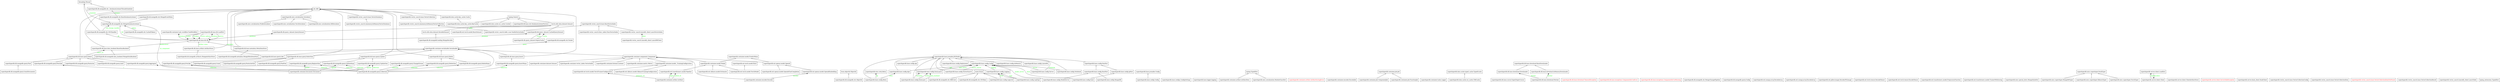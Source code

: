 digraph "classes" {
rankdir=BT
charset="utf-8"
"abc.ABC" [color="black", fontcolor="black", label=<abc.ABC>, shape="record", style="solid"];
"bson.objectid.ObjectId" [color="black", fontcolor="black", label=<bson.objectid.ObjectId>, shape="record", style="solid"];
"enum.Enum" [color="black", fontcolor="black", label=<enum.Enum>, shape="record", style="solid"];
"superduperdb.base.config.Api" [color="black", fontcolor="black", label=<superduperdb.base.config.Api>, shape="record", style="solid"];
"superduperdb.base.config.Apis" [color="black", fontcolor="black", label=<superduperdb.base.config.Apis>, shape="record", style="solid"];
"superduperdb.base.config.Config" [color="black", fontcolor="black", label=<superduperdb.base.config.Config>, shape="record", style="solid"];
"superduperdb.base.config.Config.Config" [color="black", fontcolor="black", label=<superduperdb.base.config.Config>, shape="record", style="solid"];
"superduperdb.base.config.Dask" [color="black", fontcolor="black", label=<superduperdb.base.config.Dask>, shape="record", style="solid"];
"superduperdb.base.config.DataLayer" [color="black", fontcolor="black", label=<superduperdb.base.config.DataLayer>, shape="record", style="solid"];
"superduperdb.base.config.DataLayers" [color="black", fontcolor="black", label=<superduperdb.base.config.DataLayers>, shape="record", style="solid"];
"superduperdb.base.config.Deployment" [color="black", fontcolor="black", label=<superduperdb.base.config.Deployment>, shape="record", style="solid"];
"superduperdb.base.config.HasPort" [color="black", fontcolor="black", label=<superduperdb.base.config.HasPort>, shape="record", style="solid"];
"superduperdb.base.config.HostPort" [color="black", fontcolor="black", label=<superduperdb.base.config.HostPort>, shape="record", style="solid"];
"superduperdb.base.config.InMemory" [color="black", fontcolor="black", label=<superduperdb.base.config.InMemory>, shape="record", style="solid"];
"superduperdb.base.config.IpPort" [color="black", fontcolor="black", label=<superduperdb.base.config.IpPort>, shape="record", style="solid"];
"superduperdb.base.config.LanceDB" [color="black", fontcolor="black", label=<superduperdb.base.config.LanceDB>, shape="record", style="solid"];
"superduperdb.base.config.LogLevel" [color="black", fontcolor="black", label=<superduperdb.base.config.LogLevel>, shape="record", style="solid"];
"superduperdb.base.config.LogType" [color="black", fontcolor="black", label=<superduperdb.base.config.LogType>, shape="record", style="solid"];
"superduperdb.base.config.Logging" [color="black", fontcolor="black", label=<superduperdb.base.config.Logging>, shape="record", style="solid"];
"superduperdb.base.config.ModelServer" [color="black", fontcolor="black", label=<superduperdb.base.config.ModelServer>, shape="record", style="solid"];
"superduperdb.base.config.MongoDB" [color="black", fontcolor="black", label=<superduperdb.base.config.MongoDB>, shape="record", style="solid"];
"superduperdb.base.config.Notebook" [color="black", fontcolor="black", label=<superduperdb.base.config.Notebook>, shape="record", style="solid"];
"superduperdb.base.config.Retry" [color="black", fontcolor="black", label=<superduperdb.base.config.Retry>, shape="record", style="solid"];
"superduperdb.base.config.Server" [color="black", fontcolor="black", label=<superduperdb.base.config.Server>, shape="record", style="solid"];
"superduperdb.base.config.VectorSearch" [color="black", fontcolor="black", label=<superduperdb.base.config.VectorSearch>, shape="record", style="solid"];
"superduperdb.base.configs.ConfigSettings" [color="black", fontcolor="black", label=<superduperdb.base.configs.ConfigSettings>, shape="record", style="solid"];
"superduperdb.base.jsonable.JSONable.Config" [color="black", fontcolor="black", label=<superduperdb.base.jsonable.Config>, shape="record", style="solid"];
"superduperdb.base.jsonable.JSONable" [color="black", fontcolor="black", label=<superduperdb.base.jsonable.JSONable>, shape="record", style="solid"];
"superduperdb.base.logger.logging" [color="black", fontcolor="black", label=<superduperdb.base.logger.logging>, shape="record", style="solid"];
"superduperdb.container.artifact.Artifact" [color="black", fontcolor="black", label=<superduperdb.container.artifact.Artifact>, shape="record", style="solid"];
"superduperdb.container.artifact.ArtifactDesc" [color="black", fontcolor="black", label=<superduperdb.container.artifact.ArtifactDesc>, shape="record", style="solid"];
"superduperdb.container.artifact.ArtifactSavingError" [color="black", fontcolor="red", label=<superduperdb.container.artifact.ArtifactSavingError>, shape="record", style="solid"];
"superduperdb.container.component.Component" [color="black", fontcolor="black", label=<superduperdb.container.component.Component>, shape="record", style="solid"];
"superduperdb.container.dataset.Dataset" [color="black", fontcolor="black", label=<superduperdb.container.dataset.Dataset>, shape="record", style="solid"];
"superduperdb.container.document.Document" [color="black", fontcolor="black", label=<superduperdb.container.document.Document>, shape="record", style="solid"];
"superduperdb.container.encoder.Encodable" [color="black", fontcolor="black", label=<superduperdb.container.encoder.Encodable>, shape="record", style="solid"];
"superduperdb.container.encoder.Encoder" [color="black", fontcolor="black", label=<superduperdb.container.encoder.Encoder>, shape="record", style="solid"];
"superduperdb.container.job.ComponentJob" [color="black", fontcolor="black", label=<superduperdb.container.job.ComponentJob>, shape="record", style="solid"];
"superduperdb.container.job.FunctionJob" [color="black", fontcolor="black", label=<superduperdb.container.job.FunctionJob>, shape="record", style="solid"];
"superduperdb.container.job.Job" [color="black", fontcolor="black", label=<superduperdb.container.job.Job>, shape="record", style="solid"];
"superduperdb.container.listener.Listener" [color="black", fontcolor="black", label=<superduperdb.container.listener.Listener>, shape="record", style="solid"];
"superduperdb.container.metric.Metric" [color="black", fontcolor="black", label=<superduperdb.container.metric.Metric>, shape="record", style="solid"];
"superduperdb.container.model.Model" [color="black", fontcolor="black", label=<superduperdb.container.model.Model>, shape="record", style="solid"];
"superduperdb.container.model.PredictMixin" [color="black", fontcolor="black", label=<superduperdb.container.model.PredictMixin>, shape="record", style="solid"];
"superduperdb.container.model._TrainingConfiguration" [color="black", fontcolor="black", label=<superduperdb.container.model._TrainingConfiguration>, shape="record", style="solid"];
"superduperdb.container.serializable.Serializable" [color="black", fontcolor="black", label=<superduperdb.container.serializable.Serializable>, shape="record", style="solid"];
"superduperdb.container.task_workflow.TaskWorkflow" [color="black", fontcolor="black", label=<superduperdb.container.task_workflow.TaskWorkflow>, shape="record", style="solid"];
"superduperdb.container.tasks.Logger" [color="black", fontcolor="black", label=<superduperdb.container.tasks.Logger>, shape="record", style="solid"];
"superduperdb.container.vector_index.VectorIndex" [color="black", fontcolor="black", label=<superduperdb.container.vector_index.VectorIndex>, shape="record", style="solid"];
"superduperdb.data.cache.key_cache.Cache" [color="black", fontcolor="black", label=<superduperdb.data.cache.key_cache.Cache>, shape="record", style="solid"];
"superduperdb.data.cache.key_cache.KeyCache" [color="black", fontcolor="black", label=<superduperdb.data.cache.key_cache.KeyCache>, shape="record", style="solid"];
"superduperdb.data.cache.typed_cache.TypedCache" [color="black", fontcolor="black", label=<superduperdb.data.cache.typed_cache.TypedCache>, shape="record", style="solid"];
"superduperdb.data.cache.uri_cache.Cached" [color="black", fontcolor="black", label=<superduperdb.data.cache.uri_cache.Cached>, shape="record", style="solid"];
"superduperdb.data.cache.uri_cache.URICache" [color="black", fontcolor="black", label=<superduperdb.data.cache.uri_cache.URICache>, shape="record", style="solid"];
"superduperdb.db.base.artifact.ArtifactStore" [color="black", fontcolor="black", label=<superduperdb.db.base.artifact.ArtifactStore>, shape="record", style="solid"];
"superduperdb.db.base.cdc.DatabaseListenerFactory" [color="black", fontcolor="black", label=<superduperdb.db.base.cdc.DatabaseListenerFactory>, shape="record", style="solid"];
"superduperdb.db.base.cursor.SuperDuperCursor" [color="black", fontcolor="black", label=<superduperdb.db.base.cursor.SuperDuperCursor>, shape="record", style="solid"];
"superduperdb.db.base.data_backend.BaseDataBackend" [color="black", fontcolor="black", label=<superduperdb.db.base.data_backend.BaseDataBackend>, shape="record", style="solid"];
"superduperdb.db.base.db.DB" [color="black", fontcolor="black", label=<superduperdb.db.base.db.DB>, shape="record", style="solid"];
"superduperdb.db.base.db.LoadDict" [color="black", fontcolor="black", label=<superduperdb.db.base.db.LoadDict>, shape="record", style="solid"];
"superduperdb.db.base.download.BaseDownloader" [color="black", fontcolor="black", label=<superduperdb.db.base.download.BaseDownloader>, shape="record", style="solid"];
"superduperdb.db.base.download.Downloader" [color="black", fontcolor="black", label=<superduperdb.db.base.download.Downloader>, shape="record", style="solid"];
"superduperdb.db.base.download.Fetcher" [color="black", fontcolor="black", label=<superduperdb.db.base.download.Fetcher>, shape="record", style="solid"];
"superduperdb.db.base.download.InMemoryDownloader" [color="black", fontcolor="black", label=<superduperdb.db.base.download.InMemoryDownloader>, shape="record", style="solid"];
"superduperdb.db.base.download.TimeoutException" [color="black", fontcolor="red", label=<superduperdb.db.base.download.TimeoutException>, shape="record", style="solid"];
"superduperdb.db.base.exceptions.ComponentInUseError" [color="black", fontcolor="red", label=<superduperdb.db.base.exceptions.ComponentInUseError>, shape="record", style="solid"];
"superduperdb.db.base.exceptions.ComponentInUseWarning" [color="black", fontcolor="red", label=<superduperdb.db.base.exceptions.ComponentInUseWarning>, shape="record", style="solid"];
"superduperdb.db.base.metadata.MetaDataStore" [color="black", fontcolor="black", label=<superduperdb.db.base.metadata.MetaDataStore>, shape="record", style="solid"];
"superduperdb.db.base.query.Delete" [color="black", fontcolor="black", label=<superduperdb.db.base.query.Delete>, shape="record", style="solid"];
"superduperdb.db.base.query.Insert" [color="black", fontcolor="black", label=<superduperdb.db.base.query.Insert>, shape="record", style="solid"];
"superduperdb.db.base.query.Like" [color="black", fontcolor="black", label=<superduperdb.db.base.query.Like>, shape="record", style="solid"];
"superduperdb.db.base.query.Select" [color="black", fontcolor="black", label=<superduperdb.db.base.query.Select>, shape="record", style="solid"];
"superduperdb.db.base.query.SelectOne" [color="black", fontcolor="black", label=<superduperdb.db.base.query.SelectOne>, shape="record", style="solid"];
"superduperdb.db.base.query.Update" [color="black", fontcolor="black", label=<superduperdb.db.base.query.Update>, shape="record", style="solid"];
"superduperdb.db.mongodb.artifacts.MongoArtifactStore" [color="black", fontcolor="black", label=<superduperdb.db.mongodb.artifacts.MongoArtifactStore>, shape="record", style="solid"];
"superduperdb.db.mongodb.cdc.BaseDatabaseListener" [color="black", fontcolor="black", label=<superduperdb.db.mongodb.cdc.BaseDatabaseListener>, shape="record", style="solid"];
"superduperdb.db.mongodb.cdc.CDCHandler" [color="black", fontcolor="black", label=<superduperdb.db.mongodb.cdc.CDCHandler>, shape="record", style="solid"];
"superduperdb.db.mongodb.cdc.CDCKeys" [color="black", fontcolor="black", label=<superduperdb.db.mongodb.cdc.CDCKeys>, shape="record", style="solid"];
"superduperdb.db.mongodb.cdc.CachedTokens" [color="black", fontcolor="black", label=<superduperdb.db.mongodb.cdc.CachedTokens>, shape="record", style="solid"];
"superduperdb.db.mongodb.cdc.DBEvent" [color="black", fontcolor="black", label=<superduperdb.db.mongodb.cdc.DBEvent>, shape="record", style="solid"];
"superduperdb.db.mongodb.cdc.MongoChangePipeline" [color="black", fontcolor="black", label=<superduperdb.db.mongodb.cdc.MongoChangePipeline>, shape="record", style="solid"];
"superduperdb.db.mongodb.cdc.MongoDatabaseListener" [color="black", fontcolor="black", label=<superduperdb.db.mongodb.cdc.MongoDatabaseListener>, shape="record", style="solid"];
"superduperdb.db.mongodb.cdc.MongoEventMixin" [color="black", fontcolor="black", label=<superduperdb.db.mongodb.cdc.MongoEventMixin>, shape="record", style="solid"];
"superduperdb.db.mongodb.cdc.ObjectId" [color="black", fontcolor="black", label=<superduperdb.db.mongodb.cdc.ObjectId>, shape="record", style="solid"];
"superduperdb.db.mongodb.cdc.Packet" [color="black", fontcolor="black", label=<superduperdb.db.mongodb.cdc.Packet>, shape="record", style="solid"];
"superduperdb.db.mongodb.cdc._DatabaseListenerThreadScheduler" [color="black", fontcolor="black", label=<superduperdb.db.mongodb.cdc._DatabaseListenerThreadScheduler>, shape="record", style="solid"];
"superduperdb.db.mongodb.data_backend.MongoDataBackend" [color="black", fontcolor="black", label=<superduperdb.db.mongodb.data_backend.MongoDataBackend>, shape="record", style="solid"];
"superduperdb.db.mongodb.loading.MongoIterable" [color="black", fontcolor="black", label=<superduperdb.db.mongodb.loading.MongoIterable>, shape="record", style="solid"];
"superduperdb.db.mongodb.metadata.MongoMetaDataStore" [color="black", fontcolor="black", label=<superduperdb.db.mongodb.metadata.MongoMetaDataStore>, shape="record", style="solid"];
"superduperdb.db.mongodb.query.Aggregate" [color="black", fontcolor="black", label=<superduperdb.db.mongodb.query.Aggregate>, shape="record", style="solid"];
"superduperdb.db.mongodb.query.ChangeStream" [color="black", fontcolor="black", label=<superduperdb.db.mongodb.query.ChangeStream>, shape="record", style="solid"];
"superduperdb.db.mongodb.query.Collection" [color="black", fontcolor="black", label=<superduperdb.db.mongodb.query.Collection>, shape="record", style="solid"];
"superduperdb.db.mongodb.query.PostLike.Config" [color="black", fontcolor="black", label=<superduperdb.db.mongodb.query.Config>, shape="record", style="solid"];
"superduperdb.db.mongodb.query.Count" [color="black", fontcolor="black", label=<superduperdb.db.mongodb.query.Count>, shape="record", style="solid"];
"superduperdb.db.mongodb.query.CountDocuments" [color="black", fontcolor="black", label=<superduperdb.db.mongodb.query.CountDocuments>, shape="record", style="solid"];
"superduperdb.db.mongodb.query.DeleteMany" [color="black", fontcolor="black", label=<superduperdb.db.mongodb.query.DeleteMany>, shape="record", style="solid"];
"superduperdb.db.mongodb.query.DeleteOne" [color="black", fontcolor="black", label=<superduperdb.db.mongodb.query.DeleteOne>, shape="record", style="solid"];
"superduperdb.db.mongodb.query.Featurize" [color="black", fontcolor="black", label=<superduperdb.db.mongodb.query.Featurize>, shape="record", style="solid"];
"superduperdb.db.mongodb.query.FeaturizeOne" [color="black", fontcolor="black", label=<superduperdb.db.mongodb.query.FeaturizeOne>, shape="record", style="solid"];
"superduperdb.db.mongodb.query.Find" [color="black", fontcolor="black", label=<superduperdb.db.mongodb.query.Find>, shape="record", style="solid"];
"superduperdb.db.mongodb.query.FindOne" [color="black", fontcolor="black", label=<superduperdb.db.mongodb.query.FindOne>, shape="record", style="solid"];
"superduperdb.db.mongodb.query.InsertMany" [color="black", fontcolor="black", label=<superduperdb.db.mongodb.query.InsertMany>, shape="record", style="solid"];
"superduperdb.db.mongodb.query.Limit" [color="black", fontcolor="black", label=<superduperdb.db.mongodb.query.Limit>, shape="record", style="solid"];
"superduperdb.db.mongodb.query.PostLike" [color="black", fontcolor="black", label=<superduperdb.db.mongodb.query.PostLike>, shape="record", style="solid"];
"superduperdb.db.mongodb.query.PreLike" [color="black", fontcolor="black", label=<superduperdb.db.mongodb.query.PreLike>, shape="record", style="solid"];
"superduperdb.db.mongodb.query.ReplaceOne" [color="black", fontcolor="black", label=<superduperdb.db.mongodb.query.ReplaceOne>, shape="record", style="solid"];
"superduperdb.db.mongodb.query.UpdateMany" [color="black", fontcolor="black", label=<superduperdb.db.mongodb.query.UpdateMany>, shape="record", style="solid"];
"superduperdb.db.mongodb.query.UpdateOne" [color="black", fontcolor="black", label=<superduperdb.db.mongodb.query.UpdateOne>, shape="record", style="solid"];
"superduperdb.db.query_dataset.CachedQueryDataset" [color="black", fontcolor="black", label=<superduperdb.db.query_dataset.CachedQueryDataset>, shape="record", style="solid"];
"superduperdb.db.query_dataset.ExpiryCache" [color="black", fontcolor="black", label=<superduperdb.db.query_dataset.ExpiryCache>, shape="record", style="solid"];
"superduperdb.db.query_dataset.QueryDataset" [color="black", fontcolor="black", label=<superduperdb.db.query_dataset.QueryDataset>, shape="record", style="solid"];
"superduperdb.ext.numpy.array.DecodeArray" [color="black", fontcolor="black", label=<superduperdb.ext.numpy.array.DecodeArray>, shape="record", style="solid"];
"superduperdb.ext.numpy.array.EncodeArray" [color="black", fontcolor="black", label=<superduperdb.ext.numpy.array.EncodeArray>, shape="record", style="solid"];
"superduperdb.ext.openai.model.OpenAI" [color="black", fontcolor="black", label=<superduperdb.ext.openai.model.OpenAI>, shape="record", style="solid"];
"superduperdb.ext.openai.model.OpenAIChatCompletion" [color="black", fontcolor="black", label=<superduperdb.ext.openai.model.OpenAIChatCompletion>, shape="record", style="solid"];
"superduperdb.ext.openai.model.OpenAIEmbedding" [color="black", fontcolor="black", label=<superduperdb.ext.openai.model.OpenAIEmbedding>, shape="record", style="solid"];
"superduperdb.ext.pillow.image.DecoderPILImage" [color="black", fontcolor="black", label=<superduperdb.ext.pillow.image.DecoderPILImage>, shape="record", style="solid"];
"superduperdb.ext.sklearn.model.Estimator" [color="black", fontcolor="black", label=<superduperdb.ext.sklearn.model.Estimator>, shape="record", style="solid"];
"superduperdb.ext.sklearn.model.SklearnTrainingConfiguration" [color="black", fontcolor="black", label=<superduperdb.ext.sklearn.model.SklearnTrainingConfiguration>, shape="record", style="solid"];
"superduperdb.ext.torch.model.Base" [color="black", fontcolor="black", label=<superduperdb.ext.torch.model.Base>, shape="record", style="solid"];
"superduperdb.ext.torch.model.BasicDataset" [color="black", fontcolor="black", label=<superduperdb.ext.torch.model.BasicDataset>, shape="record", style="solid"];
"superduperdb.ext.torch.model.TorchModel" [color="black", fontcolor="black", label=<superduperdb.ext.torch.model.TorchModel>, shape="record", style="solid"];
"superduperdb.ext.torch.model.TorchTrainerConfiguration" [color="black", fontcolor="black", label=<superduperdb.ext.torch.model.TorchTrainerConfiguration>, shape="record", style="solid"];
"superduperdb.ext.torch.tensor.DecodeTensor" [color="black", fontcolor="black", label=<superduperdb.ext.torch.tensor.DecodeTensor>, shape="record", style="solid"];
"superduperdb.ext.torch.tensor.EncodeTensor" [color="black", fontcolor="black", label=<superduperdb.ext.torch.tensor.EncodeTensor>, shape="record", style="solid"];
"superduperdb.ext.transformers.model.Pipeline" [color="black", fontcolor="black", label=<superduperdb.ext.transformers.model.Pipeline>, shape="record", style="solid"];
"superduperdb.ext.transformers.model.PreprocessFunction" [color="black", fontcolor="black", label=<superduperdb.ext.transformers.model.PreprocessFunction>, shape="record", style="solid"];
"superduperdb.ext.transformers.model.TrainerWithSaving" [color="black", fontcolor="black", label=<superduperdb.ext.transformers.model.TrainerWithSaving>, shape="record", style="solid"];
"superduperdb.misc.retry.Retry" [color="black", fontcolor="black", label=<superduperdb.misc.retry.Retry>, shape="record", style="solid"];
"superduperdb.misc.serialization.DillSerializer" [color="black", fontcolor="black", label=<superduperdb.misc.serialization.DillSerializer>, shape="record", style="solid"];
"superduperdb.misc.serialization.ModuleClassDict" [color="black", fontcolor="black", label=<superduperdb.misc.serialization.ModuleClassDict>, shape="record", style="solid"];
"superduperdb.misc.serialization.PickleSerializer" [color="black", fontcolor="black", label=<superduperdb.misc.serialization.PickleSerializer>, shape="record", style="solid"];
"superduperdb.misc.serialization.Serializer" [color="black", fontcolor="black", label=<superduperdb.misc.serialization.Serializer>, shape="record", style="solid"];
"superduperdb.misc.serialization.TorchSerializer" [color="black", fontcolor="black", label=<superduperdb.misc.serialization.TorchSerializer>, shape="record", style="solid"];
"superduperdb.misc.special_dicts.MongoStyleDict" [color="black", fontcolor="black", label=<superduperdb.misc.special_dicts.MongoStyleDict>, shape="record", style="solid"];
"superduperdb.misc.superduper.DuckTyper" [color="black", fontcolor="black", label=<superduperdb.misc.superduper.DuckTyper>, shape="record", style="solid"];
"superduperdb.misc.superduper.MongoDbTyper" [color="black", fontcolor="black", label=<superduperdb.misc.superduper.MongoDbTyper>, shape="record", style="solid"];
"superduperdb.misc.superduper.SklearnTyper" [color="black", fontcolor="black", label=<superduperdb.misc.superduper.SklearnTyper>, shape="record", style="solid"];
"superduperdb.misc.superduper.TorchTyper" [color="black", fontcolor="black", label=<superduperdb.misc.superduper.TorchTyper>, shape="record", style="solid"];
"superduperdb.server.client.Client" [color="black", fontcolor="black", label=<superduperdb.server.client.Client>, shape="record", style="solid"];
"superduperdb.server.client.ClientArtifactStore" [color="black", fontcolor="black", label=<superduperdb.server.client.ClientArtifactStore>, shape="record", style="solid"];
"superduperdb.server.client.LoadDict" [color="black", fontcolor="black", label=<superduperdb.server.client.LoadDict>, shape="record", style="solid"];
"superduperdb.server.client.ServerSideException" [color="black", fontcolor="red", label=<superduperdb.server.client.ServerSideException>, shape="record", style="solid"];
"superduperdb.server.dask_client.DaskClient" [color="black", fontcolor="black", label=<superduperdb.server.dask_client.DaskClient>, shape="record", style="solid"];
"superduperdb.vector_search.base.BaseVectorIndex" [color="black", fontcolor="black", label=<superduperdb.vector_search.base.BaseVectorIndex>, shape="record", style="solid"];
"superduperdb.vector_search.base.VectorCollection" [color="black", fontcolor="black", label=<superduperdb.vector_search.base.VectorCollection>, shape="record", style="solid"];
"superduperdb.vector_search.base.VectorCollectionConfig" [color="black", fontcolor="black", label=<superduperdb.vector_search.base.VectorCollectionConfig>, shape="record", style="solid"];
"superduperdb.vector_search.base.VectorCollectionItem" [color="black", fontcolor="black", label=<superduperdb.vector_search.base.VectorCollectionItem>, shape="record", style="solid"];
"superduperdb.vector_search.base.VectorCollectionItemNotFound" [color="black", fontcolor="red", label=<superduperdb.vector_search.base.VectorCollectionItemNotFound>, shape="record", style="solid"];
"superduperdb.vector_search.base.VectorCollectionResult" [color="black", fontcolor="black", label=<superduperdb.vector_search.base.VectorCollectionResult>, shape="record", style="solid"];
"superduperdb.vector_search.base.VectorDatabase" [color="black", fontcolor="black", label=<superduperdb.vector_search.base.VectorDatabase>, shape="record", style="solid"];
"superduperdb.vector_search.faiss_index.FaissVectorIndex" [color="black", fontcolor="black", label=<superduperdb.vector_search.faiss_index.FaissVectorIndex>, shape="record", style="solid"];
"superduperdb.vector_search.inmemory.InMemoryVectorCollection" [color="black", fontcolor="black", label=<superduperdb.vector_search.inmemory.InMemoryVectorCollection>, shape="record", style="solid"];
"superduperdb.vector_search.inmemory.InMemoryVectorDatabase" [color="black", fontcolor="black", label=<superduperdb.vector_search.inmemory.InMemoryVectorDatabase>, shape="record", style="solid"];
"superduperdb.vector_search.lancedb_client.LanceDBClient" [color="black", fontcolor="black", label=<superduperdb.vector_search.lancedb_client.LanceDBClient>, shape="record", style="solid"];
"superduperdb.vector_search.lancedb_client.LanceTable" [color="black", fontcolor="black", label=<superduperdb.vector_search.lancedb_client.LanceTable>, shape="record", style="solid"];
"superduperdb.vector_search.lancedb_client.LanceVectorIndex" [color="black", fontcolor="black", label=<superduperdb.vector_search.lancedb_client.LanceVectorIndex>, shape="record", style="solid"];
"superduperdb.vector_search.table_scan.VanillaVectorIndex" [color="black", fontcolor="black", label=<superduperdb.vector_search.table_scan.VanillaVectorIndex>, shape="record", style="solid"];
"threading.Thread" [color="black", fontcolor="black", label=<threading.Thread>, shape="record", style="solid"];
"torch.utils.data.dataset.Dataset" [color="black", fontcolor="black", label=<torch.utils.data.dataset.Dataset>, shape="record", style="solid"];
"torch.utils.data.dataset.IterableDataset" [color="black", fontcolor="black", label=<torch.utils.data.dataset.IterableDataset>, shape="record", style="solid"];
"typing.Generic" [color="black", fontcolor="black", label=<typing.Generic>, shape="record", style="solid"];
"typing.TypedDict" [color="black", fontcolor="black", label=<typing.TypedDict>, shape="record", style="solid"];
"typing_extensions.TypedDict" [color="black", fontcolor="black", label=<typing_extensions.TypedDict>, shape="record", style="solid"];
"typing_extensions.TypedDict" [color="black", fontcolor="black", label=<typing_extensions.TypedDict>, shape="record", style="solid"];
"superduperdb.base.config.Api" -> "superduperdb.base.jsonable.JSONable" [arrowhead="empty", arrowtail="none"];
"superduperdb.base.config.Apis" -> "superduperdb.base.jsonable.JSONable" [arrowhead="empty", arrowtail="none"];
"superduperdb.base.config.Config" -> "superduperdb.base.jsonable.JSONable" [arrowhead="empty", arrowtail="none"];
"superduperdb.base.config.Config.Config" -> "superduperdb.base.jsonable.JSONable.Config" [arrowhead="empty", arrowtail="none"];
"superduperdb.base.config.Dask" -> "superduperdb.base.config.IpPort" [arrowhead="empty", arrowtail="none"];
"superduperdb.base.config.DataLayer" -> "superduperdb.base.jsonable.JSONable" [arrowhead="empty", arrowtail="none"];
"superduperdb.base.config.DataLayers" -> "superduperdb.base.jsonable.JSONable" [arrowhead="empty", arrowtail="none"];
"superduperdb.base.config.Deployment" -> "superduperdb.base.jsonable.JSONable" [arrowhead="empty", arrowtail="none"];
"superduperdb.base.config.HasPort" -> "superduperdb.base.jsonable.JSONable" [arrowhead="empty", arrowtail="none"];
"superduperdb.base.config.HostPort" -> "superduperdb.base.config.HasPort" [arrowhead="empty", arrowtail="none"];
"superduperdb.base.config.InMemory" -> "superduperdb.base.jsonable.JSONable" [arrowhead="empty", arrowtail="none"];
"superduperdb.base.config.IpPort" -> "superduperdb.base.config.HasPort" [arrowhead="empty", arrowtail="none"];
"superduperdb.base.config.LanceDB" -> "superduperdb.base.jsonable.JSONable" [arrowhead="empty", arrowtail="none"];
"superduperdb.base.config.LogLevel" -> "enum.Enum" [arrowhead="empty", arrowtail="none"];
"superduperdb.base.config.LogType" -> "enum.Enum" [arrowhead="empty", arrowtail="none"];
"superduperdb.base.config.Logging" -> "superduperdb.base.jsonable.JSONable" [arrowhead="empty", arrowtail="none"];
"superduperdb.base.config.ModelServer" -> "superduperdb.base.config.HostPort" [arrowhead="empty", arrowtail="none"];
"superduperdb.base.config.MongoDB" -> "superduperdb.base.config.HostPort" [arrowhead="empty", arrowtail="none"];
"superduperdb.base.config.Notebook" -> "superduperdb.base.jsonable.JSONable" [arrowhead="empty", arrowtail="none"];
"superduperdb.base.config.Retry" -> "superduperdb.base.jsonable.JSONable" [arrowhead="empty", arrowtail="none"];
"superduperdb.base.config.Server" -> "superduperdb.base.jsonable.JSONable" [arrowhead="empty", arrowtail="none"];
"superduperdb.base.config.VectorSearch" -> "superduperdb.base.jsonable.JSONable" [arrowhead="empty", arrowtail="none"];
"superduperdb.container.artifact.ArtifactDesc" -> "typing.TypedDict" [arrowhead="empty", arrowtail="none"];
"superduperdb.container.component.Component" -> "superduperdb.container.serializable.Serializable" [arrowhead="empty", arrowtail="none"];
"superduperdb.container.dataset.Dataset" -> "superduperdb.container.component.Component" [arrowhead="empty", arrowtail="none"];
"superduperdb.container.encoder.Encoder" -> "superduperdb.container.component.Component" [arrowhead="empty", arrowtail="none"];
"superduperdb.container.job.ComponentJob" -> "superduperdb.container.job.Job" [arrowhead="empty", arrowtail="none"];
"superduperdb.container.job.FunctionJob" -> "superduperdb.container.job.Job" [arrowhead="empty", arrowtail="none"];
"superduperdb.container.listener.Listener" -> "superduperdb.container.component.Component" [arrowhead="empty", arrowtail="none"];
"superduperdb.container.metric.Metric" -> "superduperdb.container.component.Component" [arrowhead="empty", arrowtail="none"];
"superduperdb.container.model.Model" -> "superduperdb.container.component.Component" [arrowhead="empty", arrowtail="none"];
"superduperdb.container.model.Model" -> "superduperdb.container.model.PredictMixin" [arrowhead="empty", arrowtail="none"];
"superduperdb.container.model._TrainingConfiguration" -> "superduperdb.container.component.Component" [arrowhead="empty", arrowtail="none"];
"superduperdb.container.vector_index.VectorIndex" -> "superduperdb.container.component.Component" [arrowhead="empty", arrowtail="none"];
"superduperdb.data.cache.key_cache.Cache" -> "abc.ABC" [arrowhead="empty", arrowtail="none"];
"superduperdb.data.cache.key_cache.KeyCache" -> "superduperdb.data.cache.key_cache.Cache" [arrowhead="empty", arrowtail="none"];
"superduperdb.data.cache.key_cache.KeyCache" -> "typing.Generic" [arrowhead="empty", arrowtail="none"];
"superduperdb.data.cache.uri_cache.Cached" -> "typing.Generic" [arrowhead="empty", arrowtail="none"];
"superduperdb.data.cache.uri_cache.URICache" -> "superduperdb.data.cache.typed_cache.TypedCache" [arrowhead="empty", arrowtail="none"];
"superduperdb.db.base.artifact.ArtifactStore" -> "abc.ABC" [arrowhead="empty", arrowtail="none"];
"superduperdb.db.base.cdc.DatabaseListenerFactory" -> "typing.Generic" [arrowhead="empty", arrowtail="none"];
"superduperdb.db.base.data_backend.BaseDataBackend" -> "abc.ABC" [arrowhead="empty", arrowtail="none"];
"superduperdb.db.base.download.Downloader" -> "superduperdb.db.base.download.BaseDownloader" [arrowhead="empty", arrowtail="none"];
"superduperdb.db.base.download.InMemoryDownloader" -> "superduperdb.db.base.download.BaseDownloader" [arrowhead="empty", arrowtail="none"];
"superduperdb.db.base.metadata.MetaDataStore" -> "abc.ABC" [arrowhead="empty", arrowtail="none"];
"superduperdb.db.base.query.Delete" -> "abc.ABC" [arrowhead="empty", arrowtail="none"];
"superduperdb.db.base.query.Delete" -> "superduperdb.container.serializable.Serializable" [arrowhead="empty", arrowtail="none"];
"superduperdb.db.base.query.Insert" -> "abc.ABC" [arrowhead="empty", arrowtail="none"];
"superduperdb.db.base.query.Insert" -> "superduperdb.container.serializable.Serializable" [arrowhead="empty", arrowtail="none"];
"superduperdb.db.base.query.Like" -> "abc.ABC" [arrowhead="empty", arrowtail="none"];
"superduperdb.db.base.query.Like" -> "superduperdb.container.serializable.Serializable" [arrowhead="empty", arrowtail="none"];
"superduperdb.db.base.query.Select" -> "abc.ABC" [arrowhead="empty", arrowtail="none"];
"superduperdb.db.base.query.Select" -> "superduperdb.container.serializable.Serializable" [arrowhead="empty", arrowtail="none"];
"superduperdb.db.base.query.SelectOne" -> "abc.ABC" [arrowhead="empty", arrowtail="none"];
"superduperdb.db.base.query.SelectOne" -> "superduperdb.container.serializable.Serializable" [arrowhead="empty", arrowtail="none"];
"superduperdb.db.base.query.Update" -> "abc.ABC" [arrowhead="empty", arrowtail="none"];
"superduperdb.db.base.query.Update" -> "superduperdb.container.serializable.Serializable" [arrowhead="empty", arrowtail="none"];
"superduperdb.db.mongodb.artifacts.MongoArtifactStore" -> "superduperdb.db.base.artifact.ArtifactStore" [arrowhead="empty", arrowtail="none"];
"superduperdb.db.mongodb.cdc.BaseDatabaseListener" -> "abc.ABC" [arrowhead="empty", arrowtail="none"];
"superduperdb.db.mongodb.cdc.CDCHandler" -> "threading.Thread" [arrowhead="empty", arrowtail="none"];
"superduperdb.db.mongodb.cdc.CDCKeys" -> "enum.Enum" [arrowhead="empty", arrowtail="none"];
"superduperdb.db.mongodb.cdc.DBEvent" -> "enum.Enum" [arrowhead="empty", arrowtail="none"];
"superduperdb.db.mongodb.cdc.MongoDatabaseListener" -> "superduperdb.db.mongodb.cdc.BaseDatabaseListener" [arrowhead="empty", arrowtail="none"];
"superduperdb.db.mongodb.cdc.MongoDatabaseListener" -> "superduperdb.db.mongodb.cdc.MongoEventMixin" [arrowhead="empty", arrowtail="none"];
"superduperdb.db.mongodb.cdc.ObjectId" -> "bson.objectid.ObjectId" [arrowhead="empty", arrowtail="none"];
"superduperdb.db.mongodb.cdc._DatabaseListenerThreadScheduler" -> "threading.Thread" [arrowhead="empty", arrowtail="none"];
"superduperdb.db.mongodb.data_backend.MongoDataBackend" -> "superduperdb.db.base.data_backend.BaseDataBackend" [arrowhead="empty", arrowtail="none"];
"superduperdb.db.mongodb.loading.MongoIterable" -> "torch.utils.data.dataset.IterableDataset" [arrowhead="empty", arrowtail="none"];
"superduperdb.db.mongodb.metadata.MongoMetaDataStore" -> "superduperdb.db.base.metadata.MetaDataStore" [arrowhead="empty", arrowtail="none"];
"superduperdb.db.mongodb.query.Aggregate" -> "superduperdb.db.base.query.Select" [arrowhead="empty", arrowtail="none"];
"superduperdb.db.mongodb.query.Collection" -> "superduperdb.container.serializable.Serializable" [arrowhead="empty", arrowtail="none"];
"superduperdb.db.mongodb.query.Count" -> "superduperdb.db.base.query.SelectOne" [arrowhead="empty", arrowtail="none"];
"superduperdb.db.mongodb.query.CountDocuments" -> "superduperdb.db.mongodb.query.Find" [arrowhead="empty", arrowtail="none"];
"superduperdb.db.mongodb.query.DeleteMany" -> "superduperdb.db.base.query.Delete" [arrowhead="empty", arrowtail="none"];
"superduperdb.db.mongodb.query.DeleteOne" -> "superduperdb.db.base.query.Delete" [arrowhead="empty", arrowtail="none"];
"superduperdb.db.mongodb.query.Featurize" -> "superduperdb.db.base.query.Select" [arrowhead="empty", arrowtail="none"];
"superduperdb.db.mongodb.query.FeaturizeOne" -> "superduperdb.db.base.query.SelectOne" [arrowhead="empty", arrowtail="none"];
"superduperdb.db.mongodb.query.Find" -> "superduperdb.db.base.query.Select" [arrowhead="empty", arrowtail="none"];
"superduperdb.db.mongodb.query.FindOne" -> "superduperdb.db.base.query.SelectOne" [arrowhead="empty", arrowtail="none"];
"superduperdb.db.mongodb.query.InsertMany" -> "superduperdb.db.base.query.Insert" [arrowhead="empty", arrowtail="none"];
"superduperdb.db.mongodb.query.Limit" -> "superduperdb.db.base.query.Select" [arrowhead="empty", arrowtail="none"];
"superduperdb.db.mongodb.query.PostLike" -> "superduperdb.db.base.query.Select" [arrowhead="empty", arrowtail="none"];
"superduperdb.db.mongodb.query.PreLike" -> "superduperdb.db.base.query.Like" [arrowhead="empty", arrowtail="none"];
"superduperdb.db.mongodb.query.ReplaceOne" -> "superduperdb.db.base.query.Update" [arrowhead="empty", arrowtail="none"];
"superduperdb.db.mongodb.query.UpdateMany" -> "superduperdb.db.base.query.Update" [arrowhead="empty", arrowtail="none"];
"superduperdb.db.mongodb.query.UpdateOne" -> "superduperdb.db.base.query.Update" [arrowhead="empty", arrowtail="none"];
"superduperdb.db.query_dataset.CachedQueryDataset" -> "torch.utils.data.dataset.Dataset" [arrowhead="empty", arrowtail="none"];
"superduperdb.db.query_dataset.QueryDataset" -> "torch.utils.data.dataset.Dataset" [arrowhead="empty", arrowtail="none"];
"superduperdb.ext.openai.model.OpenAI" -> "superduperdb.container.component.Component" [arrowhead="empty", arrowtail="none"];
"superduperdb.ext.openai.model.OpenAI" -> "superduperdb.container.model.PredictMixin" [arrowhead="empty", arrowtail="none"];
"superduperdb.ext.openai.model.OpenAIChatCompletion" -> "superduperdb.ext.openai.model.OpenAI" [arrowhead="empty", arrowtail="none"];
"superduperdb.ext.openai.model.OpenAIEmbedding" -> "superduperdb.ext.openai.model.OpenAI" [arrowhead="empty", arrowtail="none"];
"superduperdb.ext.sklearn.model.Estimator" -> "superduperdb.container.model.Model" [arrowhead="empty", arrowtail="none"];
"superduperdb.ext.sklearn.model.SklearnTrainingConfiguration" -> "superduperdb.container.model._TrainingConfiguration" [arrowhead="empty", arrowtail="none"];
"superduperdb.ext.torch.model.BasicDataset" -> "torch.utils.data.dataset.Dataset" [arrowhead="empty", arrowtail="none"];
"superduperdb.ext.torch.model.TorchModel" -> "superduperdb.container.model.Model" [arrowhead="empty", arrowtail="none"];
"superduperdb.ext.torch.model.TorchModel" -> "superduperdb.ext.torch.model.Base" [arrowhead="empty", arrowtail="none"];
"superduperdb.ext.torch.model.TorchTrainerConfiguration" -> "superduperdb.container.model._TrainingConfiguration" [arrowhead="empty", arrowtail="none"];
"superduperdb.ext.transformers.model.Pipeline" -> "superduperdb.container.model.Model" [arrowhead="empty", arrowtail="none"];
"superduperdb.misc.serialization.DillSerializer" -> "superduperdb.misc.serialization.Serializer" [arrowhead="empty", arrowtail="none"];
"superduperdb.misc.serialization.ModuleClassDict" -> "typing.TypedDict" [arrowhead="empty", arrowtail="none"];
"superduperdb.misc.serialization.PickleSerializer" -> "superduperdb.misc.serialization.Serializer" [arrowhead="empty", arrowtail="none"];
"superduperdb.misc.serialization.Serializer" -> "abc.ABC" [arrowhead="empty", arrowtail="none"];
"superduperdb.misc.serialization.TorchSerializer" -> "superduperdb.misc.serialization.Serializer" [arrowhead="empty", arrowtail="none"];
"superduperdb.misc.superduper.MongoDbTyper" -> "superduperdb.misc.superduper.DuckTyper" [arrowhead="empty", arrowtail="none"];
"superduperdb.misc.superduper.SklearnTyper" -> "superduperdb.misc.superduper.DuckTyper" [arrowhead="empty", arrowtail="none"];
"superduperdb.misc.superduper.TorchTyper" -> "superduperdb.misc.superduper.DuckTyper" [arrowhead="empty", arrowtail="none"];
"superduperdb.vector_search.base.VectorCollection" -> "abc.ABC" [arrowhead="empty", arrowtail="none"];
"superduperdb.vector_search.base.VectorDatabase" -> "abc.ABC" [arrowhead="empty", arrowtail="none"];
"superduperdb.vector_search.faiss_index.FaissVectorIndex" -> "superduperdb.vector_search.base.BaseVectorIndex" [arrowhead="empty", arrowtail="none"];
"superduperdb.vector_search.inmemory.InMemoryVectorCollection" -> "superduperdb.vector_search.base.VectorCollection" [arrowhead="empty", arrowtail="none"];
"superduperdb.vector_search.inmemory.InMemoryVectorDatabase" -> "superduperdb.vector_search.base.VectorDatabase" [arrowhead="empty", arrowtail="none"];
"superduperdb.vector_search.lancedb_client.LanceVectorIndex" -> "superduperdb.vector_search.base.BaseVectorIndex" [arrowhead="empty", arrowtail="none"];
"superduperdb.vector_search.table_scan.VanillaVectorIndex" -> "superduperdb.vector_search.base.BaseVectorIndex" [arrowhead="empty", arrowtail="none"];
"torch.utils.data.dataset.Dataset" -> "typing.Generic" [arrowhead="empty", arrowtail="none"];
"torch.utils.data.dataset.IterableDataset" -> "torch.utils.data.dataset.Dataset" [arrowhead="empty", arrowtail="none"];
"superduperdb.base.config.Apis" -> "superduperdb.base.config.Config" [arrowhead="diamond", arrowtail="none", fontcolor="green", label="apis", style="solid"];
"superduperdb.base.config.Dask" -> "superduperdb.base.config.Config" [arrowhead="diamond", arrowtail="none", fontcolor="green", label="dask", style="solid"];
"superduperdb.base.config.DataLayer" -> "superduperdb.base.config.DataLayers" [arrowhead="diamond", arrowtail="none", fontcolor="green", label="artifact", style="solid"];
"superduperdb.base.config.DataLayer" -> "superduperdb.base.config.DataLayers" [arrowhead="diamond", arrowtail="none", fontcolor="green", label="data_backend", style="solid"];
"superduperdb.base.config.DataLayer" -> "superduperdb.base.config.DataLayers" [arrowhead="diamond", arrowtail="none", fontcolor="green", label="metadata", style="solid"];
"superduperdb.base.config.DataLayers" -> "superduperdb.base.config.Config" [arrowhead="diamond", arrowtail="none", fontcolor="green", label="data_layers", style="solid"];
"superduperdb.base.config.LogLevel" -> "superduperdb.base.config.Logging" [arrowhead="diamond", arrowtail="none", fontcolor="green", label="level", style="solid"];
"superduperdb.base.config.LogType" -> "superduperdb.base.config.Logging" [arrowhead="diamond", arrowtail="none", fontcolor="green", label="type", style="solid"];
"superduperdb.base.config.Logging" -> "superduperdb.base.config.Config" [arrowhead="diamond", arrowtail="none", fontcolor="green", label="logging", style="solid"];
"superduperdb.base.config.ModelServer" -> "superduperdb.base.config.Config" [arrowhead="diamond", arrowtail="none", fontcolor="green", label="model_server", style="solid"];
"superduperdb.base.config.Notebook" -> "superduperdb.base.config.Config" [arrowhead="diamond", arrowtail="none", fontcolor="green", label="notebook", style="solid"];
"superduperdb.base.config.Retry" -> "superduperdb.base.config.Apis" [arrowhead="diamond", arrowtail="none", fontcolor="green", label="retry", style="solid"];
"superduperdb.base.config.Retry" -> "superduperdb.misc.retry.Retry" [arrowhead="diamond", arrowtail="none", fontcolor="green", label="cfg", style="solid"];
"superduperdb.base.config.Server" -> "superduperdb.base.config.Config" [arrowhead="diamond", arrowtail="none", fontcolor="green", label="server", style="solid"];
"superduperdb.base.config.VectorSearch" -> "superduperdb.base.config.Config" [arrowhead="diamond", arrowtail="none", fontcolor="green", label="vector_search", style="solid"];
"superduperdb.container.artifact.Artifact" -> "superduperdb.ext.torch.model.TorchTrainerConfiguration" [arrowhead="diamond", arrowtail="none", fontcolor="green", label="optimizer_cls", style="solid"];
"superduperdb.container.artifact.Artifact" -> "superduperdb.ext.transformers.model.Pipeline" [arrowhead="diamond", arrowtail="none", fontcolor="green", label="object", style="solid"];
"superduperdb.container.artifact.Artifact" -> "superduperdb.ext.transformers.model.Pipeline" [arrowhead="diamond", arrowtail="none", fontcolor="green", label="collate_fn", style="solid"];
"superduperdb.container.document.Document" -> "superduperdb.db.mongodb.query.PostLike" [arrowhead="diamond", arrowtail="none", fontcolor="green", label="r", style="solid"];
"superduperdb.container.document.Document" -> "superduperdb.db.mongodb.query.PreLike" [arrowhead="diamond", arrowtail="none", fontcolor="green", label="r", style="solid"];
"superduperdb.container.document.Document" -> "superduperdb.db.mongodb.query.ReplaceOne" [arrowhead="diamond", arrowtail="none", fontcolor="green", label="update", style="solid"];
"superduperdb.container.document.Document" -> "superduperdb.db.mongodb.query.UpdateMany" [arrowhead="diamond", arrowtail="none", fontcolor="green", label="update", style="solid"];
"superduperdb.container.document.Document" -> "superduperdb.db.mongodb.query.UpdateOne" [arrowhead="diamond", arrowtail="none", fontcolor="green", label="update", style="solid"];
"superduperdb.container.encoder.Encoder" -> "superduperdb.ext.openai.model.OpenAIEmbedding" [arrowhead="diamond", arrowtail="none", fontcolor="green", label="encoder", style="solid"];
"superduperdb.container.serializable.Serializable" -> "superduperdb.db.mongodb.cdc.Packet" [arrowhead="diamond", arrowtail="none", fontcolor="green", label="query", style="solid"];
"superduperdb.db.base.db.DB" -> "superduperdb.container.task_workflow.TaskWorkflow" [arrowhead="diamond", arrowtail="none", fontcolor="green", label="database", style="solid"];
"superduperdb.db.base.db.DB" -> "superduperdb.db.base.db.LoadDict" [arrowhead="diamond", arrowtail="none", fontcolor="green", label="database", style="solid"];
"superduperdb.db.base.db.DB" -> "superduperdb.db.query_dataset.CachedQueryDataset" [arrowhead="diamond", arrowtail="none", fontcolor="green", label="_database", style="solid"];
"superduperdb.db.base.db.DB" -> "superduperdb.db.query_dataset.QueryDataset" [arrowhead="diamond", arrowtail="none", fontcolor="green", label="_database", style="solid"];
"superduperdb.db.base.db.LoadDict" -> "superduperdb.db.base.db.DB" [arrowhead="diamond", arrowtail="none", fontcolor="green", label="metrics", style="solid"];
"superduperdb.db.base.db.LoadDict" -> "superduperdb.db.base.db.DB" [arrowhead="diamond", arrowtail="none", fontcolor="green", label="models", style="solid"];
"superduperdb.db.base.db.LoadDict" -> "superduperdb.db.base.db.DB" [arrowhead="diamond", arrowtail="none", fontcolor="green", label="encoders", style="solid"];
"superduperdb.db.base.db.LoadDict" -> "superduperdb.db.base.db.DB" [arrowhead="diamond", arrowtail="none", fontcolor="green", label="vector_indices", style="solid"];
"superduperdb.db.base.download.Fetcher" -> "superduperdb.db.base.download.Downloader" [arrowhead="diamond", arrowtail="none", fontcolor="green", label="fetcher", style="solid"];
"superduperdb.db.base.download.Fetcher" -> "superduperdb.db.base.download.InMemoryDownloader" [arrowhead="diamond", arrowtail="none", fontcolor="green", label="fetcher", style="solid"];
"superduperdb.db.base.query.Select" -> "superduperdb.db.base.data_backend.BaseDataBackend" [arrowhead="diamond", arrowtail="none", fontcolor="green", label="select_cls", style="solid"];
"superduperdb.db.mongodb.cdc.CDCHandler" -> "superduperdb.db.mongodb.cdc.MongoDatabaseListener" [arrowhead="diamond", arrowtail="none", fontcolor="green", label="_cdc_change_handler", style="solid"];
"superduperdb.db.mongodb.cdc.CachedTokens" -> "superduperdb.db.mongodb.cdc.MongoDatabaseListener" [arrowhead="diamond", arrowtail="none", fontcolor="green", label="tokens", style="solid"];
"superduperdb.db.mongodb.query.Collection" -> "superduperdb.db.mongodb.query.Aggregate" [arrowhead="diamond", arrowtail="none", fontcolor="green", label="collection", style="solid"];
"superduperdb.db.mongodb.query.Collection" -> "superduperdb.db.mongodb.query.ChangeStream" [arrowhead="diamond", arrowtail="none", fontcolor="green", label="collection", style="solid"];
"superduperdb.db.mongodb.query.Collection" -> "superduperdb.db.mongodb.query.DeleteMany" [arrowhead="diamond", arrowtail="none", fontcolor="green", label="collection", style="solid"];
"superduperdb.db.mongodb.query.Collection" -> "superduperdb.db.mongodb.query.DeleteOne" [arrowhead="diamond", arrowtail="none", fontcolor="green", label="collection", style="solid"];
"superduperdb.db.mongodb.query.Collection" -> "superduperdb.db.mongodb.query.InsertMany" [arrowhead="diamond", arrowtail="none", fontcolor="green", label="collection", style="solid"];
"superduperdb.db.mongodb.query.Collection" -> "superduperdb.db.mongodb.query.PreLike" [arrowhead="diamond", arrowtail="none", fontcolor="green", label="collection", style="solid"];
"superduperdb.db.mongodb.query.Collection" -> "superduperdb.db.mongodb.query.ReplaceOne" [arrowhead="diamond", arrowtail="none", fontcolor="green", label="collection", style="solid"];
"superduperdb.db.mongodb.query.Collection" -> "superduperdb.db.mongodb.query.UpdateMany" [arrowhead="diamond", arrowtail="none", fontcolor="green", label="collection", style="solid"];
"superduperdb.db.mongodb.query.Collection" -> "superduperdb.db.mongodb.query.UpdateOne" [arrowhead="diamond", arrowtail="none", fontcolor="green", label="collection", style="solid"];
"superduperdb.db.query_dataset.ExpiryCache" -> "superduperdb.db.query_dataset.CachedQueryDataset" [arrowhead="diamond", arrowtail="none", fontcolor="green", label="_cache", style="solid"];
"superduperdb.db.query_dataset.ExpiryCache" -> "superduperdb.db.query_dataset.CachedQueryDataset" [arrowhead="diamond", arrowtail="none", fontcolor="green", label="_cache", style="solid"];
"superduperdb.server.client.Client" -> "superduperdb.server.client.LoadDict" [arrowhead="diamond", arrowtail="none", fontcolor="green", label="client", style="solid"];
"superduperdb.server.client.LoadDict" -> "superduperdb.server.client.Client" [arrowhead="diamond", arrowtail="none", fontcolor="green", label="encoders", style="solid"];
"superduperdb.vector_search.lancedb_client.LanceDBClient" -> "superduperdb.vector_search.lancedb_client.LanceVectorIndex" [arrowhead="diamond", arrowtail="none", fontcolor="green", label="client", style="solid"];
"superduperdb.vector_search.table_scan.VanillaVectorIndex" -> "superduperdb.vector_search.inmemory.InMemoryVectorCollection" [arrowhead="diamond", arrowtail="none", fontcolor="green", label="_index", style="solid"];
"superduperdb.db.base.artifact.ArtifactStore" -> "superduperdb.db.base.db.DB" [arrowhead="odiamond", arrowtail="none", fontcolor="green", label="artifact_store", style="solid"];
"superduperdb.db.base.data_backend.BaseDataBackend" -> "superduperdb.db.base.db.DB" [arrowhead="odiamond", arrowtail="none", fontcolor="green", label="databackend", style="solid"];
"superduperdb.db.base.db.DB" -> "superduperdb.db.mongodb.cdc.CDCHandler" [arrowhead="odiamond", arrowtail="none", fontcolor="green", label="db", style="solid"];
"superduperdb.db.base.db.DB" -> "superduperdb.db.mongodb.cdc.MongoDatabaseListener" [arrowhead="odiamond", arrowtail="none", fontcolor="green", label="db", style="solid"];
"superduperdb.db.base.metadata.MetaDataStore" -> "superduperdb.db.base.db.DB" [arrowhead="odiamond", arrowtail="none", fontcolor="green", label="metadata", style="solid"];
"superduperdb.db.mongodb.cdc.BaseDatabaseListener" -> "superduperdb.db.mongodb.cdc._DatabaseListenerThreadScheduler" [arrowhead="odiamond", arrowtail="none", fontcolor="green", label="listener", style="solid"];
"superduperdb.db.mongodb.query.Collection" -> "superduperdb.db.mongodb.cdc.MongoDatabaseListener" [arrowhead="odiamond", arrowtail="none", fontcolor="green", label="_on_component", style="solid"];
"threading.Thread" -> "superduperdb.db.mongodb.cdc.MongoDatabaseListener" [arrowhead="odiamond", arrowtail="none", fontcolor="green", label="_scheduler", style="solid"];
}
